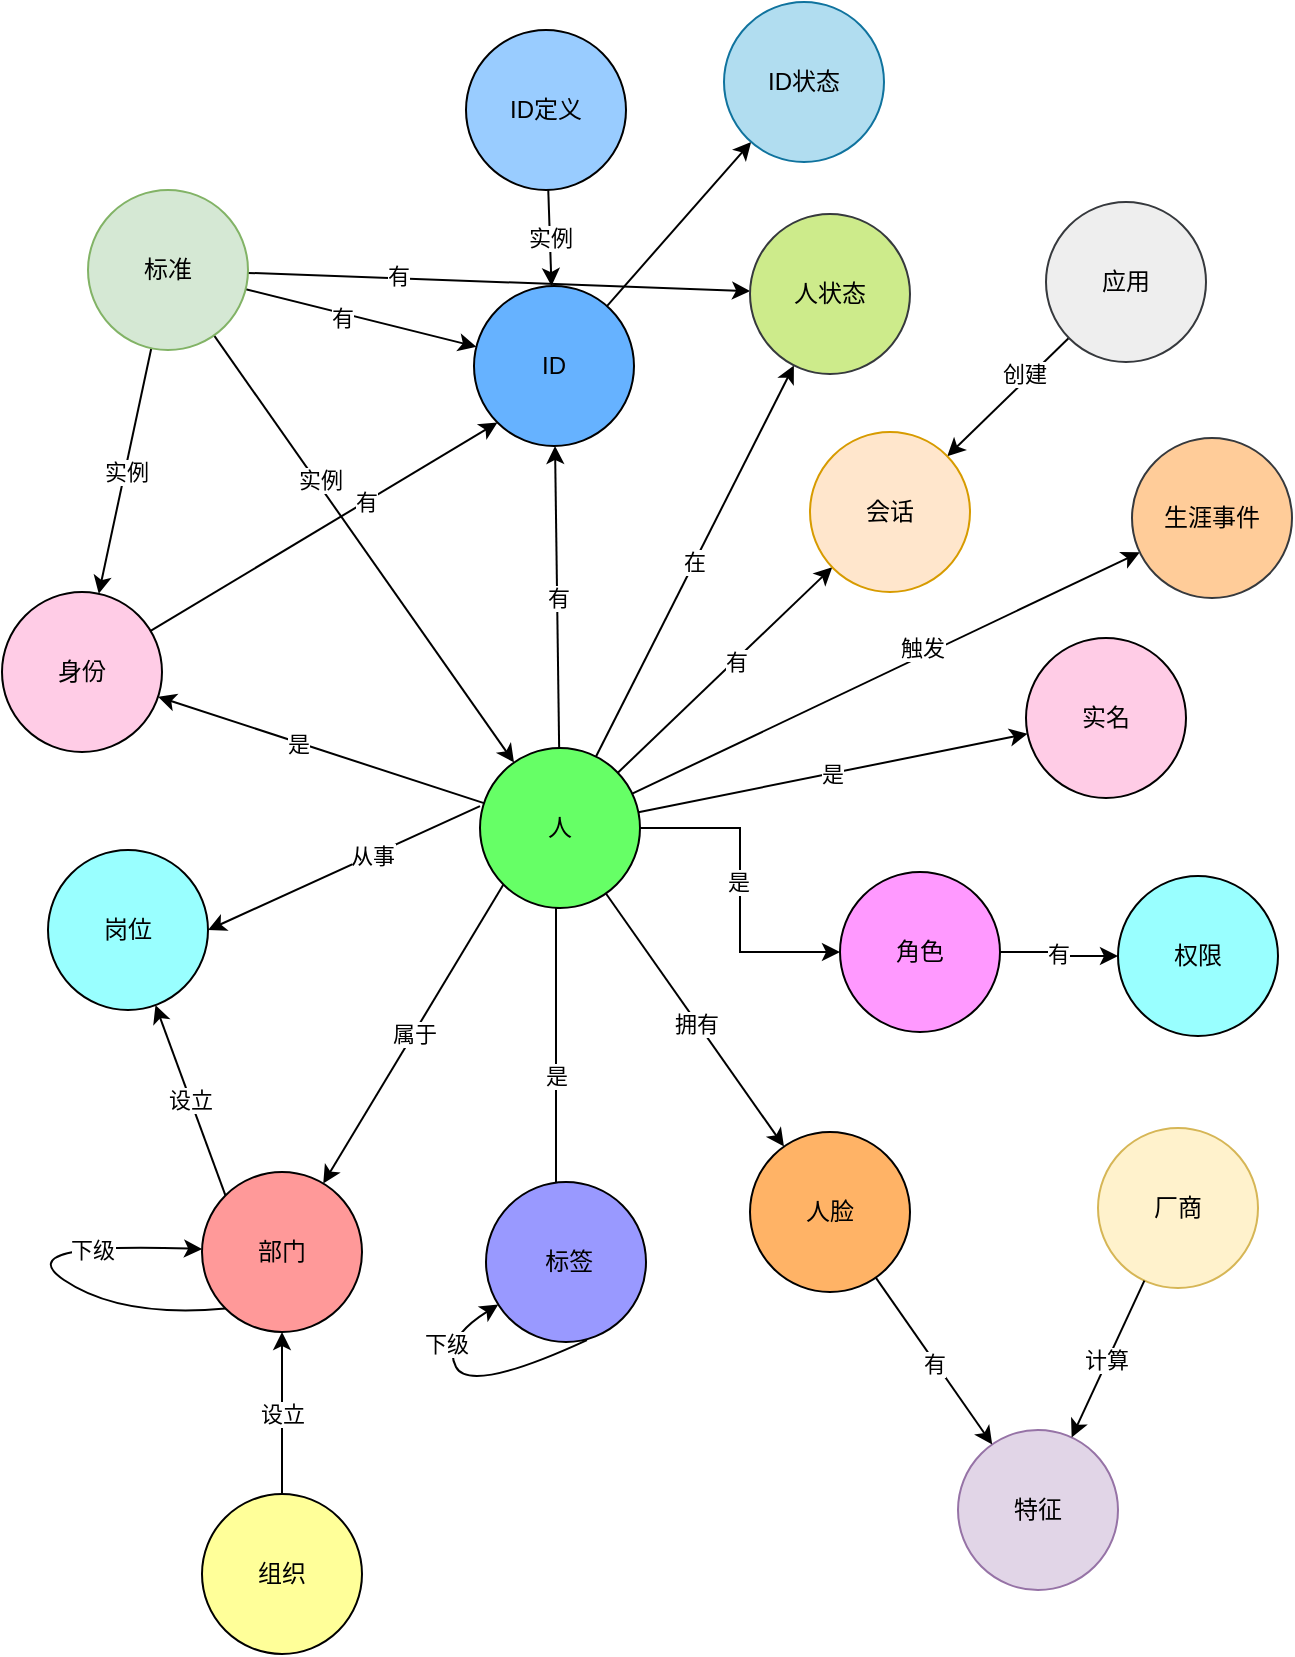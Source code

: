<mxfile version="20.0.1" type="github">
  <diagram id="ypBNLHmtR6GumH8aQKVH" name="第 1 页">
    <mxGraphModel dx="877" dy="656" grid="0" gridSize="10" guides="1" tooltips="1" connect="1" arrows="1" fold="1" page="1" pageScale="1" pageWidth="827" pageHeight="1169" math="0" shadow="0">
      <root>
        <mxCell id="0" />
        <mxCell id="1" parent="0" />
        <mxCell id="uAgNHWFIdGceHUbPGEbR-3" value="" style="rounded=0;orthogonalLoop=1;jettySize=auto;html=1;" edge="1" parent="1" source="uAgNHWFIdGceHUbPGEbR-1" target="uAgNHWFIdGceHUbPGEbR-2">
          <mxGeometry relative="1" as="geometry" />
        </mxCell>
        <mxCell id="uAgNHWFIdGceHUbPGEbR-4" value="拥有" style="edgeLabel;html=1;align=center;verticalAlign=middle;resizable=0;points=[];" vertex="1" connectable="0" parent="uAgNHWFIdGceHUbPGEbR-3">
          <mxGeometry x="0.015" y="-1" relative="1" as="geometry">
            <mxPoint as="offset" />
          </mxGeometry>
        </mxCell>
        <mxCell id="uAgNHWFIdGceHUbPGEbR-6" value="" style="edgeStyle=orthogonalEdgeStyle;rounded=0;orthogonalLoop=1;jettySize=auto;html=1;exitX=0.5;exitY=1;exitDx=0;exitDy=0;entryX=0.5;entryY=0;entryDx=0;entryDy=0;" edge="1" parent="1" source="uAgNHWFIdGceHUbPGEbR-1" target="uAgNHWFIdGceHUbPGEbR-5">
          <mxGeometry relative="1" as="geometry">
            <mxPoint x="441" y="576" as="sourcePoint" />
            <mxPoint x="310" y="582" as="targetPoint" />
            <Array as="points">
              <mxPoint x="373" y="463" />
              <mxPoint x="373" y="650" />
            </Array>
          </mxGeometry>
        </mxCell>
        <mxCell id="uAgNHWFIdGceHUbPGEbR-9" value="是" style="edgeLabel;html=1;align=center;verticalAlign=middle;resizable=0;points=[];" vertex="1" connectable="0" parent="uAgNHWFIdGceHUbPGEbR-6">
          <mxGeometry x="-0.3" relative="1" as="geometry">
            <mxPoint as="offset" />
          </mxGeometry>
        </mxCell>
        <mxCell id="uAgNHWFIdGceHUbPGEbR-16" value="" style="edgeStyle=orthogonalEdgeStyle;rounded=0;orthogonalLoop=1;jettySize=auto;html=1;" edge="1" parent="1" source="uAgNHWFIdGceHUbPGEbR-1" target="uAgNHWFIdGceHUbPGEbR-15">
          <mxGeometry relative="1" as="geometry" />
        </mxCell>
        <mxCell id="uAgNHWFIdGceHUbPGEbR-32" value="是" style="edgeLabel;html=1;align=center;verticalAlign=middle;resizable=0;points=[];" vertex="1" connectable="0" parent="uAgNHWFIdGceHUbPGEbR-16">
          <mxGeometry x="-0.05" y="-1" relative="1" as="geometry">
            <mxPoint as="offset" />
          </mxGeometry>
        </mxCell>
        <mxCell id="uAgNHWFIdGceHUbPGEbR-29" value="有" style="edgeStyle=none;rounded=0;orthogonalLoop=1;jettySize=auto;html=1;" edge="1" parent="1" source="uAgNHWFIdGceHUbPGEbR-1" target="uAgNHWFIdGceHUbPGEbR-28">
          <mxGeometry relative="1" as="geometry" />
        </mxCell>
        <mxCell id="uAgNHWFIdGceHUbPGEbR-53" value="是" style="edgeStyle=none;rounded=0;orthogonalLoop=1;jettySize=auto;html=1;" edge="1" parent="1" source="uAgNHWFIdGceHUbPGEbR-1" target="uAgNHWFIdGceHUbPGEbR-52">
          <mxGeometry relative="1" as="geometry" />
        </mxCell>
        <mxCell id="uAgNHWFIdGceHUbPGEbR-54" style="edgeStyle=none;rounded=0;orthogonalLoop=1;jettySize=auto;html=1;" edge="1" parent="1" source="uAgNHWFIdGceHUbPGEbR-1" target="uAgNHWFIdGceHUbPGEbR-55">
          <mxGeometry relative="1" as="geometry">
            <mxPoint x="526.5" y="289.5" as="targetPoint" />
          </mxGeometry>
        </mxCell>
        <mxCell id="uAgNHWFIdGceHUbPGEbR-56" value="有" style="edgeLabel;html=1;align=center;verticalAlign=middle;resizable=0;points=[];" vertex="1" connectable="0" parent="uAgNHWFIdGceHUbPGEbR-54">
          <mxGeometry x="0.088" relative="1" as="geometry">
            <mxPoint as="offset" />
          </mxGeometry>
        </mxCell>
        <mxCell id="uAgNHWFIdGceHUbPGEbR-62" value="在" style="edgeStyle=none;rounded=0;orthogonalLoop=1;jettySize=auto;html=1;" edge="1" parent="1" source="uAgNHWFIdGceHUbPGEbR-1" target="uAgNHWFIdGceHUbPGEbR-61">
          <mxGeometry relative="1" as="geometry" />
        </mxCell>
        <mxCell id="uAgNHWFIdGceHUbPGEbR-66" style="edgeStyle=none;rounded=0;orthogonalLoop=1;jettySize=auto;html=1;" edge="1" parent="1" source="uAgNHWFIdGceHUbPGEbR-1" target="uAgNHWFIdGceHUbPGEbR-65">
          <mxGeometry relative="1" as="geometry" />
        </mxCell>
        <mxCell id="uAgNHWFIdGceHUbPGEbR-67" value="触发" style="edgeLabel;html=1;align=center;verticalAlign=middle;resizable=0;points=[];" vertex="1" connectable="0" parent="uAgNHWFIdGceHUbPGEbR-66">
          <mxGeometry x="0.149" y="4" relative="1" as="geometry">
            <mxPoint as="offset" />
          </mxGeometry>
        </mxCell>
        <mxCell id="uAgNHWFIdGceHUbPGEbR-1" value="人" style="ellipse;whiteSpace=wrap;html=1;aspect=fixed;fillColor=#66FF66;" vertex="1" parent="1">
          <mxGeometry x="335" y="383" width="80" height="80" as="geometry" />
        </mxCell>
        <mxCell id="uAgNHWFIdGceHUbPGEbR-2" value="人脸" style="ellipse;whiteSpace=wrap;html=1;aspect=fixed;fillColor=#FFB366;" vertex="1" parent="1">
          <mxGeometry x="470" y="575" width="80" height="80" as="geometry" />
        </mxCell>
        <mxCell id="uAgNHWFIdGceHUbPGEbR-5" value="&amp;nbsp;标签" style="ellipse;whiteSpace=wrap;html=1;aspect=fixed;fillColor=#9999FF;" vertex="1" parent="1">
          <mxGeometry x="338" y="600" width="80" height="80" as="geometry" />
        </mxCell>
        <mxCell id="uAgNHWFIdGceHUbPGEbR-12" value="设立" style="edgeStyle=orthogonalEdgeStyle;rounded=0;orthogonalLoop=1;jettySize=auto;html=1;entryX=0.5;entryY=1;entryDx=0;entryDy=0;exitX=0.5;exitY=0;exitDx=0;exitDy=0;" edge="1" parent="1" source="uAgNHWFIdGceHUbPGEbR-11" target="uAgNHWFIdGceHUbPGEbR-7">
          <mxGeometry relative="1" as="geometry">
            <mxPoint x="299" y="749" as="sourcePoint" />
          </mxGeometry>
        </mxCell>
        <mxCell id="uAgNHWFIdGceHUbPGEbR-7" value="部门" style="ellipse;whiteSpace=wrap;html=1;aspect=fixed;fillColor=#FF9999;" vertex="1" parent="1">
          <mxGeometry x="196" y="595" width="80" height="80" as="geometry" />
        </mxCell>
        <mxCell id="uAgNHWFIdGceHUbPGEbR-11" value="组织" style="ellipse;whiteSpace=wrap;html=1;aspect=fixed;fillColor=#FFFF99;" vertex="1" parent="1">
          <mxGeometry x="196" y="756" width="80" height="80" as="geometry" />
        </mxCell>
        <mxCell id="uAgNHWFIdGceHUbPGEbR-13" value="" style="curved=1;endArrow=classic;html=1;rounded=0;exitX=0;exitY=1;exitDx=0;exitDy=0;" edge="1" parent="1" source="uAgNHWFIdGceHUbPGEbR-7" target="uAgNHWFIdGceHUbPGEbR-7">
          <mxGeometry width="50" height="50" relative="1" as="geometry">
            <mxPoint x="116" y="639" as="sourcePoint" />
            <mxPoint x="166" y="589" as="targetPoint" />
            <Array as="points">
              <mxPoint x="155" y="668" />
              <mxPoint x="99" y="630" />
            </Array>
          </mxGeometry>
        </mxCell>
        <mxCell id="uAgNHWFIdGceHUbPGEbR-14" value="下级" style="edgeLabel;html=1;align=center;verticalAlign=middle;resizable=0;points=[];" vertex="1" connectable="0" parent="uAgNHWFIdGceHUbPGEbR-13">
          <mxGeometry x="0.491" y="-2" relative="1" as="geometry">
            <mxPoint as="offset" />
          </mxGeometry>
        </mxCell>
        <mxCell id="uAgNHWFIdGceHUbPGEbR-18" value="" style="edgeStyle=orthogonalEdgeStyle;rounded=0;orthogonalLoop=1;jettySize=auto;html=1;" edge="1" parent="1" source="uAgNHWFIdGceHUbPGEbR-15" target="uAgNHWFIdGceHUbPGEbR-17">
          <mxGeometry relative="1" as="geometry" />
        </mxCell>
        <mxCell id="uAgNHWFIdGceHUbPGEbR-33" value="有" style="edgeLabel;html=1;align=center;verticalAlign=middle;resizable=0;points=[];" vertex="1" connectable="0" parent="uAgNHWFIdGceHUbPGEbR-18">
          <mxGeometry y="-1" relative="1" as="geometry">
            <mxPoint as="offset" />
          </mxGeometry>
        </mxCell>
        <mxCell id="uAgNHWFIdGceHUbPGEbR-15" value="角色" style="ellipse;whiteSpace=wrap;html=1;aspect=fixed;fillColor=#FF99FF;" vertex="1" parent="1">
          <mxGeometry x="515" y="445" width="80" height="80" as="geometry" />
        </mxCell>
        <mxCell id="uAgNHWFIdGceHUbPGEbR-17" value="权限" style="ellipse;whiteSpace=wrap;html=1;aspect=fixed;fillColor=#99FFFF;" vertex="1" parent="1">
          <mxGeometry x="654" y="447" width="80" height="80" as="geometry" />
        </mxCell>
        <mxCell id="uAgNHWFIdGceHUbPGEbR-19" value="岗位" style="ellipse;whiteSpace=wrap;html=1;aspect=fixed;fillColor=#99FFFF;" vertex="1" parent="1">
          <mxGeometry x="119" y="434" width="80" height="80" as="geometry" />
        </mxCell>
        <mxCell id="uAgNHWFIdGceHUbPGEbR-20" value="设立" style="endArrow=classic;html=1;rounded=0;exitX=0;exitY=0;exitDx=0;exitDy=0;" edge="1" parent="1" source="uAgNHWFIdGceHUbPGEbR-7" target="uAgNHWFIdGceHUbPGEbR-19">
          <mxGeometry width="50" height="50" relative="1" as="geometry">
            <mxPoint x="153" y="572" as="sourcePoint" />
            <mxPoint x="203" y="522" as="targetPoint" />
          </mxGeometry>
        </mxCell>
        <mxCell id="uAgNHWFIdGceHUbPGEbR-21" value="" style="endArrow=classic;html=1;rounded=0;exitX=0;exitY=0.363;exitDx=0;exitDy=0;entryX=1;entryY=0.5;entryDx=0;entryDy=0;exitPerimeter=0;" edge="1" parent="1" source="uAgNHWFIdGceHUbPGEbR-1" target="uAgNHWFIdGceHUbPGEbR-19">
          <mxGeometry width="50" height="50" relative="1" as="geometry">
            <mxPoint x="213" y="367" as="sourcePoint" />
            <mxPoint x="263" y="317" as="targetPoint" />
          </mxGeometry>
        </mxCell>
        <mxCell id="uAgNHWFIdGceHUbPGEbR-22" value="从事" style="edgeLabel;html=1;align=center;verticalAlign=middle;resizable=0;points=[];" vertex="1" connectable="0" parent="uAgNHWFIdGceHUbPGEbR-21">
          <mxGeometry x="-0.196" relative="1" as="geometry">
            <mxPoint as="offset" />
          </mxGeometry>
        </mxCell>
        <mxCell id="uAgNHWFIdGceHUbPGEbR-23" value="" style="curved=1;endArrow=classic;html=1;rounded=0;exitX=0.631;exitY=0.988;exitDx=0;exitDy=0;exitPerimeter=0;" edge="1" parent="1" source="uAgNHWFIdGceHUbPGEbR-5" target="uAgNHWFIdGceHUbPGEbR-5">
          <mxGeometry width="50" height="50" relative="1" as="geometry">
            <mxPoint x="384" y="668" as="sourcePoint" />
            <mxPoint x="354" y="650" as="targetPoint" />
            <Array as="points">
              <mxPoint x="330" y="706" />
              <mxPoint x="316" y="679" />
            </Array>
          </mxGeometry>
        </mxCell>
        <mxCell id="uAgNHWFIdGceHUbPGEbR-24" value="下级" style="edgeLabel;html=1;align=center;verticalAlign=middle;resizable=0;points=[];" vertex="1" connectable="0" parent="uAgNHWFIdGceHUbPGEbR-23">
          <mxGeometry x="0.491" y="-2" relative="1" as="geometry">
            <mxPoint as="offset" />
          </mxGeometry>
        </mxCell>
        <mxCell id="uAgNHWFIdGceHUbPGEbR-27" value="属于" style="endArrow=classic;html=1;rounded=0;exitX=0;exitY=1;exitDx=0;exitDy=0;" edge="1" parent="1" source="uAgNHWFIdGceHUbPGEbR-1" target="uAgNHWFIdGceHUbPGEbR-7">
          <mxGeometry width="50" height="50" relative="1" as="geometry">
            <mxPoint x="377" y="562" as="sourcePoint" />
            <mxPoint x="427" y="512" as="targetPoint" />
          </mxGeometry>
        </mxCell>
        <mxCell id="uAgNHWFIdGceHUbPGEbR-31" value="实例" style="rounded=0;orthogonalLoop=1;jettySize=auto;html=1;" edge="1" parent="1" source="uAgNHWFIdGceHUbPGEbR-30" target="uAgNHWFIdGceHUbPGEbR-28">
          <mxGeometry relative="1" as="geometry" />
        </mxCell>
        <mxCell id="uAgNHWFIdGceHUbPGEbR-69" style="edgeStyle=none;rounded=0;orthogonalLoop=1;jettySize=auto;html=1;" edge="1" parent="1" source="uAgNHWFIdGceHUbPGEbR-28" target="uAgNHWFIdGceHUbPGEbR-68">
          <mxGeometry relative="1" as="geometry" />
        </mxCell>
        <mxCell id="uAgNHWFIdGceHUbPGEbR-28" value="ID" style="ellipse;whiteSpace=wrap;html=1;aspect=fixed;fillColor=#66B2FF;" vertex="1" parent="1">
          <mxGeometry x="332" y="152" width="80" height="80" as="geometry" />
        </mxCell>
        <mxCell id="uAgNHWFIdGceHUbPGEbR-30" value="ID定义" style="ellipse;whiteSpace=wrap;html=1;aspect=fixed;fillColor=#99CCFF;" vertex="1" parent="1">
          <mxGeometry x="328" y="24" width="80" height="80" as="geometry" />
        </mxCell>
        <mxCell id="uAgNHWFIdGceHUbPGEbR-57" style="edgeStyle=none;rounded=0;orthogonalLoop=1;jettySize=auto;html=1;" edge="1" parent="1" source="uAgNHWFIdGceHUbPGEbR-34" target="uAgNHWFIdGceHUbPGEbR-55">
          <mxGeometry relative="1" as="geometry" />
        </mxCell>
        <mxCell id="uAgNHWFIdGceHUbPGEbR-58" value="创建" style="edgeLabel;html=1;align=center;verticalAlign=middle;resizable=0;points=[];" vertex="1" connectable="0" parent="uAgNHWFIdGceHUbPGEbR-57">
          <mxGeometry x="-0.331" y="-3" relative="1" as="geometry">
            <mxPoint as="offset" />
          </mxGeometry>
        </mxCell>
        <mxCell id="uAgNHWFIdGceHUbPGEbR-34" value="应用" style="ellipse;whiteSpace=wrap;html=1;aspect=fixed;fillColor=#eeeeee;strokeColor=#36393d;" vertex="1" parent="1">
          <mxGeometry x="618" y="110" width="80" height="80" as="geometry" />
        </mxCell>
        <mxCell id="uAgNHWFIdGceHUbPGEbR-59" style="edgeStyle=none;rounded=0;orthogonalLoop=1;jettySize=auto;html=1;entryX=0;entryY=1;entryDx=0;entryDy=0;" edge="1" parent="1" source="uAgNHWFIdGceHUbPGEbR-35" target="uAgNHWFIdGceHUbPGEbR-28">
          <mxGeometry relative="1" as="geometry" />
        </mxCell>
        <mxCell id="uAgNHWFIdGceHUbPGEbR-60" value="有" style="edgeLabel;html=1;align=center;verticalAlign=middle;resizable=0;points=[];" vertex="1" connectable="0" parent="uAgNHWFIdGceHUbPGEbR-59">
          <mxGeometry x="0.237" relative="1" as="geometry">
            <mxPoint as="offset" />
          </mxGeometry>
        </mxCell>
        <mxCell id="uAgNHWFIdGceHUbPGEbR-35" value="身份" style="ellipse;whiteSpace=wrap;html=1;aspect=fixed;fillColor=#FFCCE6;" vertex="1" parent="1">
          <mxGeometry x="96" y="305" width="80" height="80" as="geometry" />
        </mxCell>
        <mxCell id="uAgNHWFIdGceHUbPGEbR-37" value="" style="endArrow=classic;html=1;rounded=0;" edge="1" parent="1" source="uAgNHWFIdGceHUbPGEbR-1" target="uAgNHWFIdGceHUbPGEbR-35">
          <mxGeometry width="50" height="50" relative="1" as="geometry">
            <mxPoint x="280" y="417" as="sourcePoint" />
            <mxPoint x="330" y="367" as="targetPoint" />
          </mxGeometry>
        </mxCell>
        <mxCell id="uAgNHWFIdGceHUbPGEbR-38" value="是" style="edgeLabel;html=1;align=center;verticalAlign=middle;resizable=0;points=[];" vertex="1" connectable="0" parent="uAgNHWFIdGceHUbPGEbR-37">
          <mxGeometry x="0.14" y="1" relative="1" as="geometry">
            <mxPoint y="-1" as="offset" />
          </mxGeometry>
        </mxCell>
        <mxCell id="uAgNHWFIdGceHUbPGEbR-39" value="厂商" style="ellipse;whiteSpace=wrap;html=1;aspect=fixed;fillColor=#fff2cc;strokeColor=#d6b656;" vertex="1" parent="1">
          <mxGeometry x="644" y="573" width="80" height="80" as="geometry" />
        </mxCell>
        <mxCell id="uAgNHWFIdGceHUbPGEbR-40" value="特征" style="ellipse;whiteSpace=wrap;html=1;aspect=fixed;fillColor=#e1d5e7;strokeColor=#9673a6;" vertex="1" parent="1">
          <mxGeometry x="574" y="724" width="80" height="80" as="geometry" />
        </mxCell>
        <mxCell id="uAgNHWFIdGceHUbPGEbR-41" value="" style="rounded=0;orthogonalLoop=1;jettySize=auto;html=1;" edge="1" parent="1" source="uAgNHWFIdGceHUbPGEbR-2" target="uAgNHWFIdGceHUbPGEbR-40">
          <mxGeometry relative="1" as="geometry">
            <mxPoint x="515.998" y="653.002" as="sourcePoint" />
            <mxPoint x="601.423" y="741.457" as="targetPoint" />
          </mxGeometry>
        </mxCell>
        <mxCell id="uAgNHWFIdGceHUbPGEbR-42" value="有" style="edgeLabel;html=1;align=center;verticalAlign=middle;resizable=0;points=[];" vertex="1" connectable="0" parent="uAgNHWFIdGceHUbPGEbR-41">
          <mxGeometry x="0.015" y="-1" relative="1" as="geometry">
            <mxPoint as="offset" />
          </mxGeometry>
        </mxCell>
        <mxCell id="uAgNHWFIdGceHUbPGEbR-43" value="" style="rounded=0;orthogonalLoop=1;jettySize=auto;html=1;" edge="1" parent="1" source="uAgNHWFIdGceHUbPGEbR-39" target="uAgNHWFIdGceHUbPGEbR-40">
          <mxGeometry relative="1" as="geometry">
            <mxPoint x="525.998" y="663.002" as="sourcePoint" />
            <mxPoint x="672" y="777" as="targetPoint" />
          </mxGeometry>
        </mxCell>
        <mxCell id="uAgNHWFIdGceHUbPGEbR-44" value="计算" style="edgeLabel;html=1;align=center;verticalAlign=middle;resizable=0;points=[];" vertex="1" connectable="0" parent="uAgNHWFIdGceHUbPGEbR-43">
          <mxGeometry x="0.015" y="-1" relative="1" as="geometry">
            <mxPoint as="offset" />
          </mxGeometry>
        </mxCell>
        <mxCell id="uAgNHWFIdGceHUbPGEbR-46" style="edgeStyle=none;rounded=0;orthogonalLoop=1;jettySize=auto;html=1;" edge="1" parent="1" source="uAgNHWFIdGceHUbPGEbR-45" target="uAgNHWFIdGceHUbPGEbR-35">
          <mxGeometry relative="1" as="geometry" />
        </mxCell>
        <mxCell id="uAgNHWFIdGceHUbPGEbR-47" value="实例" style="edgeLabel;html=1;align=center;verticalAlign=middle;resizable=0;points=[];" vertex="1" connectable="0" parent="uAgNHWFIdGceHUbPGEbR-46">
          <mxGeometry x="0.019" y="1" relative="1" as="geometry">
            <mxPoint y="-1" as="offset" />
          </mxGeometry>
        </mxCell>
        <mxCell id="uAgNHWFIdGceHUbPGEbR-48" style="edgeStyle=none;rounded=0;orthogonalLoop=1;jettySize=auto;html=1;" edge="1" parent="1" source="uAgNHWFIdGceHUbPGEbR-45" target="uAgNHWFIdGceHUbPGEbR-28">
          <mxGeometry relative="1" as="geometry" />
        </mxCell>
        <mxCell id="uAgNHWFIdGceHUbPGEbR-49" value="有" style="edgeLabel;html=1;align=center;verticalAlign=middle;resizable=0;points=[];" vertex="1" connectable="0" parent="uAgNHWFIdGceHUbPGEbR-48">
          <mxGeometry x="-0.167" y="-2" relative="1" as="geometry">
            <mxPoint as="offset" />
          </mxGeometry>
        </mxCell>
        <mxCell id="uAgNHWFIdGceHUbPGEbR-50" style="edgeStyle=none;rounded=0;orthogonalLoop=1;jettySize=auto;html=1;" edge="1" parent="1" source="uAgNHWFIdGceHUbPGEbR-45" target="uAgNHWFIdGceHUbPGEbR-1">
          <mxGeometry relative="1" as="geometry" />
        </mxCell>
        <mxCell id="uAgNHWFIdGceHUbPGEbR-51" value="实例" style="edgeLabel;html=1;align=center;verticalAlign=middle;resizable=0;points=[];" vertex="1" connectable="0" parent="uAgNHWFIdGceHUbPGEbR-50">
          <mxGeometry x="-0.318" y="1" relative="1" as="geometry">
            <mxPoint x="1" as="offset" />
          </mxGeometry>
        </mxCell>
        <mxCell id="uAgNHWFIdGceHUbPGEbR-63" style="edgeStyle=none;rounded=0;orthogonalLoop=1;jettySize=auto;html=1;" edge="1" parent="1" source="uAgNHWFIdGceHUbPGEbR-45" target="uAgNHWFIdGceHUbPGEbR-61">
          <mxGeometry relative="1" as="geometry" />
        </mxCell>
        <mxCell id="uAgNHWFIdGceHUbPGEbR-64" value="有" style="edgeLabel;html=1;align=center;verticalAlign=middle;resizable=0;points=[];" vertex="1" connectable="0" parent="uAgNHWFIdGceHUbPGEbR-63">
          <mxGeometry x="-0.404" y="1" relative="1" as="geometry">
            <mxPoint as="offset" />
          </mxGeometry>
        </mxCell>
        <mxCell id="uAgNHWFIdGceHUbPGEbR-45" value="标准" style="ellipse;whiteSpace=wrap;html=1;aspect=fixed;fillColor=#d5e8d4;strokeColor=#82b366;" vertex="1" parent="1">
          <mxGeometry x="139" y="104" width="80" height="80" as="geometry" />
        </mxCell>
        <mxCell id="uAgNHWFIdGceHUbPGEbR-52" value="实名" style="ellipse;whiteSpace=wrap;html=1;aspect=fixed;fillColor=#FFCCE6;" vertex="1" parent="1">
          <mxGeometry x="608" y="328" width="80" height="80" as="geometry" />
        </mxCell>
        <mxCell id="uAgNHWFIdGceHUbPGEbR-55" value="会话" style="ellipse;whiteSpace=wrap;html=1;aspect=fixed;fillColor=#ffe6cc;strokeColor=#d79b00;" vertex="1" parent="1">
          <mxGeometry x="500" y="225" width="80" height="80" as="geometry" />
        </mxCell>
        <mxCell id="uAgNHWFIdGceHUbPGEbR-61" value="人状态" style="ellipse;whiteSpace=wrap;html=1;aspect=fixed;fillColor=#cdeb8b;strokeColor=#36393d;" vertex="1" parent="1">
          <mxGeometry x="470" y="116" width="80" height="80" as="geometry" />
        </mxCell>
        <mxCell id="uAgNHWFIdGceHUbPGEbR-65" value="生涯事件" style="ellipse;whiteSpace=wrap;html=1;aspect=fixed;fillColor=#ffcc99;strokeColor=#36393d;" vertex="1" parent="1">
          <mxGeometry x="661" y="228" width="80" height="80" as="geometry" />
        </mxCell>
        <mxCell id="uAgNHWFIdGceHUbPGEbR-68" value="ID状态" style="ellipse;whiteSpace=wrap;html=1;aspect=fixed;fillColor=#b1ddf0;strokeColor=#10739e;" vertex="1" parent="1">
          <mxGeometry x="457" y="10" width="80" height="80" as="geometry" />
        </mxCell>
      </root>
    </mxGraphModel>
  </diagram>
</mxfile>

